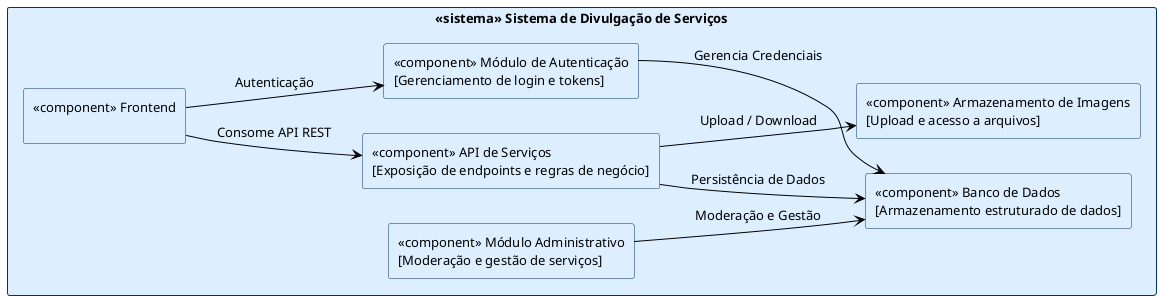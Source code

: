 @startuml
left to right direction
skinparam backgroundColor white
skinparam rectangle {
    BackgroundColor #ddeeff
    BorderColor #003366
    FontSize 13
}
skinparam ArrowColor Black

rectangle "<<sistema>> Sistema de Divulgação de Serviços" as Sistema {

    rectangle "<<component>> Frontend\n" as Frontend
    rectangle "<<component>> API de Serviços\n[Exposição de endpoints e regras de negócio]" as API
    rectangle "<<component>> Módulo de Autenticação\n[Gerenciamento de login e tokens]" as Auth
    rectangle "<<component>> Módulo Administrativo\n[Moderação e gestão de serviços]" as Admin
    rectangle "<<component>> Banco de Dados\n[Armazenamento estruturado de dados]" as DB
    rectangle "<<component>> Armazenamento de Imagens\n[Upload e acesso a arquivos]" as Storage
}

Frontend --> API : Consome API REST
Frontend --> Auth : Autenticação

API --> DB : Persistência de Dados
API --> Storage : Upload / Download

Auth --> DB : Gerencia Credenciais
Admin --> DB : Moderação e Gestão
@enduml
